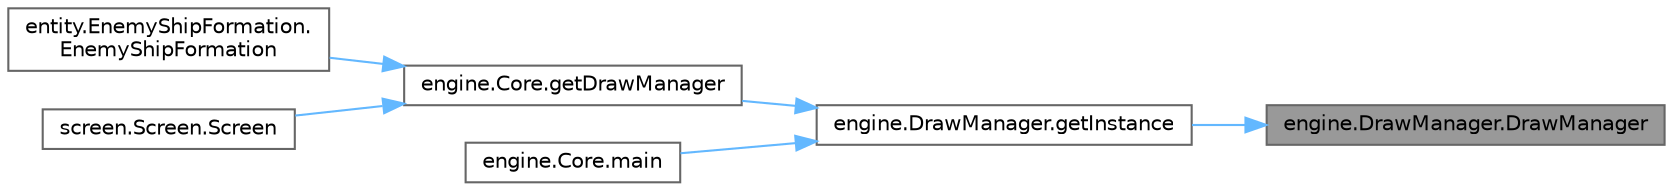 digraph "engine.DrawManager.DrawManager"
{
 // LATEX_PDF_SIZE
  bgcolor="transparent";
  edge [fontname=Helvetica,fontsize=10,labelfontname=Helvetica,labelfontsize=10];
  node [fontname=Helvetica,fontsize=10,shape=box,height=0.2,width=0.4];
  rankdir="RL";
  Node1 [id="Node000001",label="engine.DrawManager.DrawManager",height=0.2,width=0.4,color="gray40", fillcolor="grey60", style="filled", fontcolor="black",tooltip="Private constructor."];
  Node1 -> Node2 [id="edge1_Node000001_Node000002",dir="back",color="steelblue1",style="solid",tooltip=" "];
  Node2 [id="Node000002",label="engine.DrawManager.getInstance",height=0.2,width=0.4,color="grey40", fillcolor="white", style="filled",URL="$classengine_1_1_draw_manager.html#a65d3bcf5882046f637638cfcc3d7d84f",tooltip="Returns shared instance of DrawManager."];
  Node2 -> Node3 [id="edge2_Node000002_Node000003",dir="back",color="steelblue1",style="solid",tooltip=" "];
  Node3 [id="Node000003",label="engine.Core.getDrawManager",height=0.2,width=0.4,color="grey40", fillcolor="white", style="filled",URL="$classengine_1_1_core.html#ab8d6946e1c3ea2981bc009665d6155b5",tooltip="Controls access to the drawing manager."];
  Node3 -> Node4 [id="edge3_Node000003_Node000004",dir="back",color="steelblue1",style="solid",tooltip=" "];
  Node4 [id="Node000004",label="entity.EnemyShipFormation.\lEnemyShipFormation",height=0.2,width=0.4,color="grey40", fillcolor="white", style="filled",URL="$classentity_1_1_enemy_ship_formation.html#a376224dc2ff5bd7fbd919e4d6b225cdc",tooltip="Constructor, sets the initial conditions."];
  Node3 -> Node5 [id="edge4_Node000003_Node000005",dir="back",color="steelblue1",style="solid",tooltip=" "];
  Node5 [id="Node000005",label="screen.Screen.Screen",height=0.2,width=0.4,color="grey40", fillcolor="white", style="filled",URL="$classscreen_1_1_screen.html#a1ebb8482ec863c6ad05618ad5d11518e",tooltip="Constructor, establishes the properties of the screen."];
  Node2 -> Node6 [id="edge5_Node000002_Node000006",dir="back",color="steelblue1",style="solid",tooltip=" "];
  Node6 [id="Node000006",label="engine.Core.main",height=0.2,width=0.4,color="grey40", fillcolor="white", style="filled",URL="$classengine_1_1_core.html#a57772a5de30ed8af04183baad8f1281e",tooltip="Test implementation."];
}
